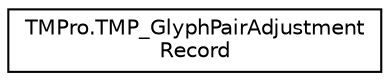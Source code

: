 digraph "Graphical Class Hierarchy"
{
 // LATEX_PDF_SIZE
  edge [fontname="Helvetica",fontsize="10",labelfontname="Helvetica",labelfontsize="10"];
  node [fontname="Helvetica",fontsize="10",shape=record];
  rankdir="LR";
  Node0 [label="TMPro.TMP_GlyphPairAdjustment\lRecord",height=0.2,width=0.4,color="black", fillcolor="white", style="filled",URL="$class_t_m_pro_1_1_t_m_p___glyph_pair_adjustment_record.html",tooltip="The positional adjustment values for a pair of glyphs."];
}
